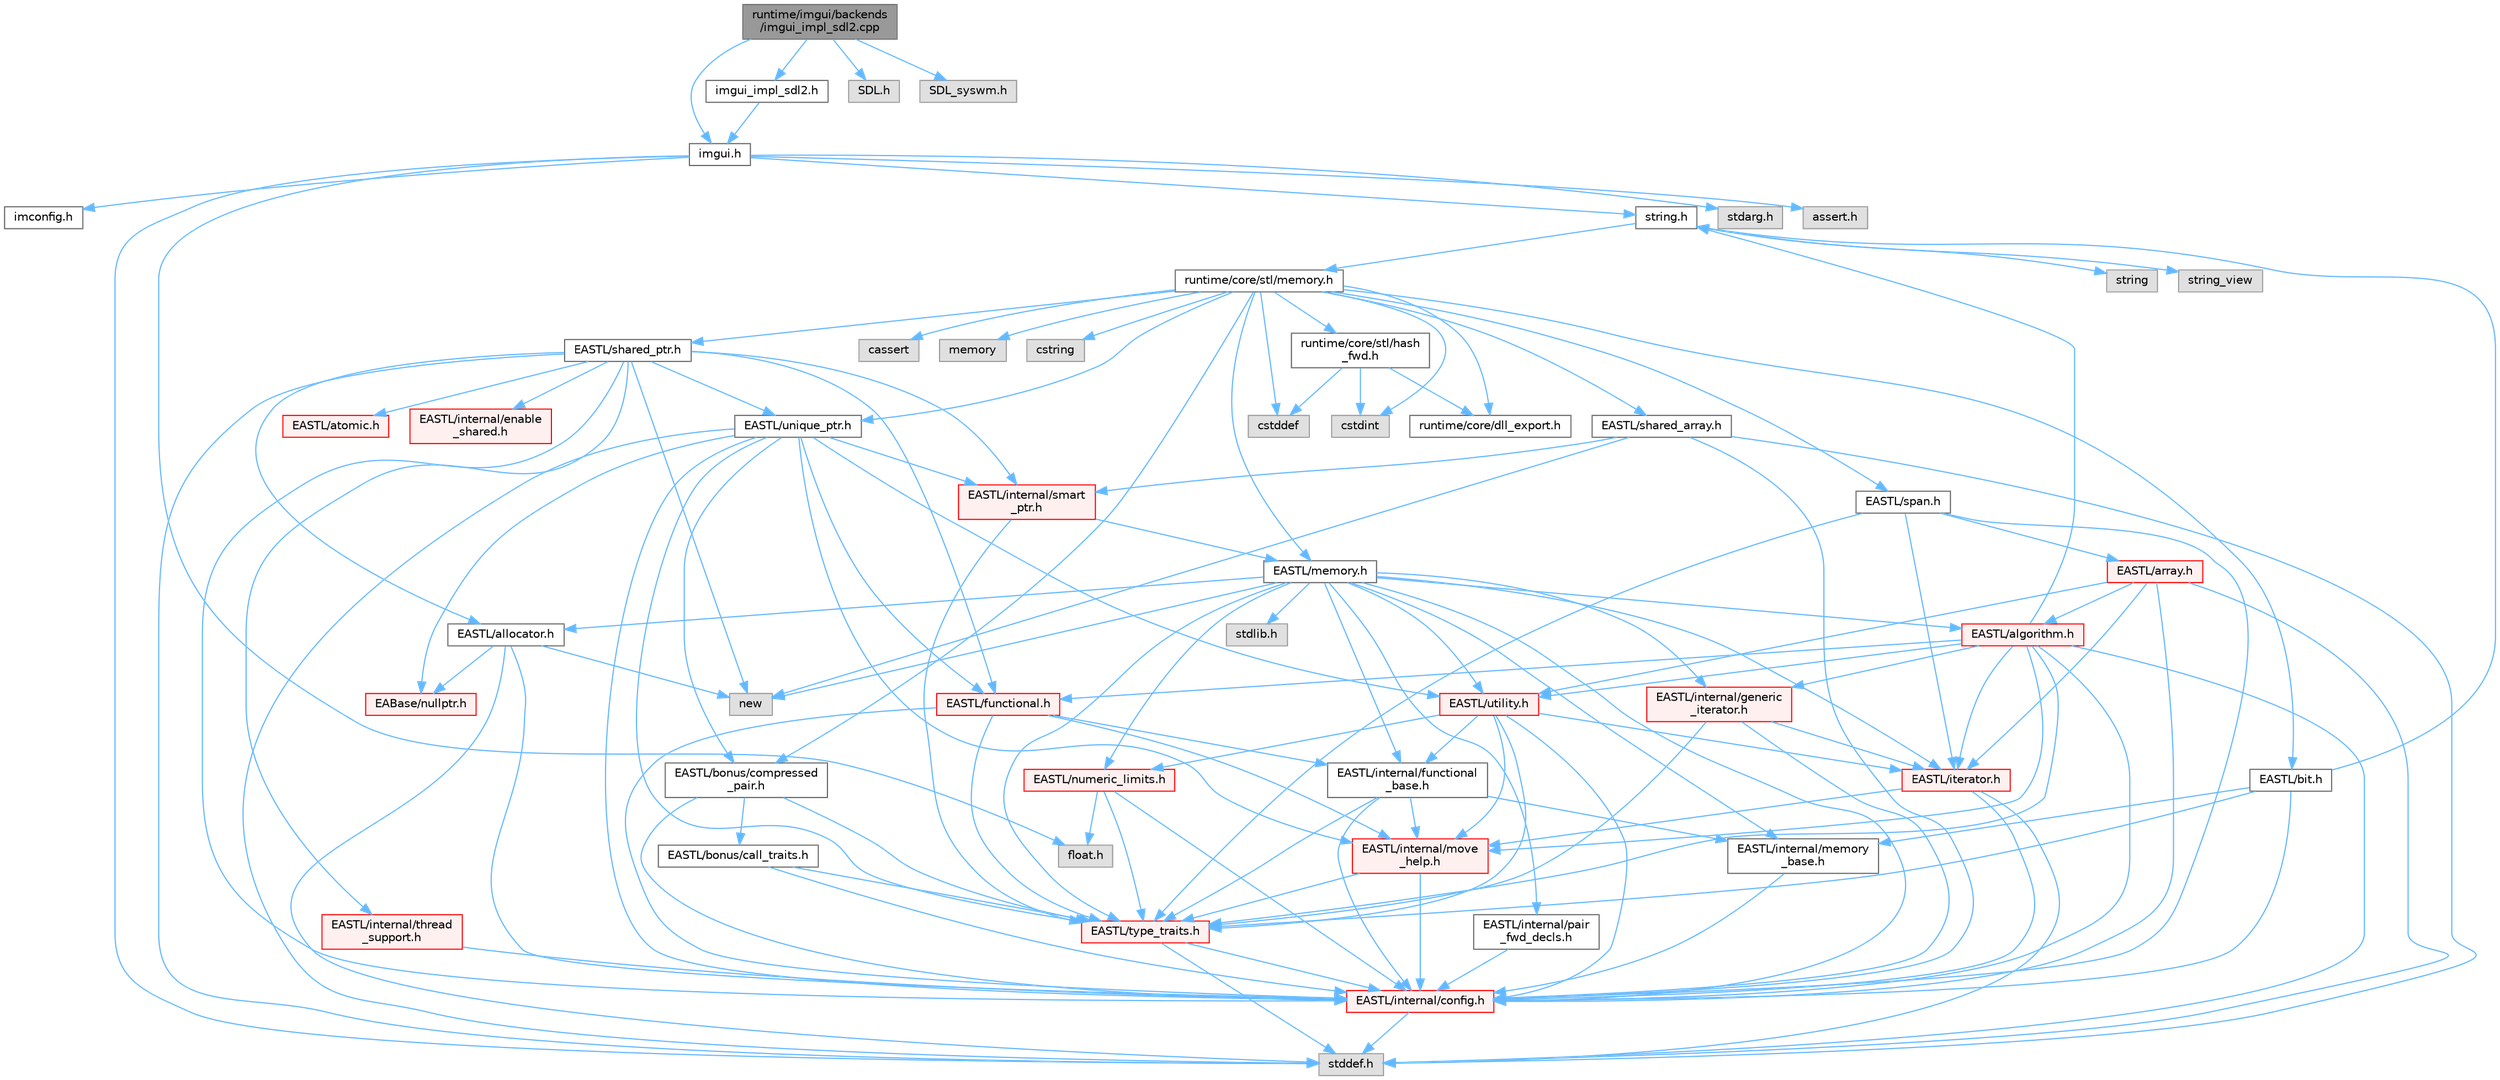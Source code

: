 digraph "runtime/imgui/backends/imgui_impl_sdl2.cpp"
{
 // LATEX_PDF_SIZE
  bgcolor="transparent";
  edge [fontname=Helvetica,fontsize=10,labelfontname=Helvetica,labelfontsize=10];
  node [fontname=Helvetica,fontsize=10,shape=box,height=0.2,width=0.4];
  Node1 [id="Node000001",label="runtime/imgui/backends\l/imgui_impl_sdl2.cpp",height=0.2,width=0.4,color="gray40", fillcolor="grey60", style="filled", fontcolor="black",tooltip=" "];
  Node1 -> Node2 [id="edge132_Node000001_Node000002",color="steelblue1",style="solid",tooltip=" "];
  Node2 [id="Node000002",label="imgui.h",height=0.2,width=0.4,color="grey40", fillcolor="white", style="filled",URL="$imgui_8h.html",tooltip=" "];
  Node2 -> Node3 [id="edge133_Node000002_Node000003",color="steelblue1",style="solid",tooltip=" "];
  Node3 [id="Node000003",label="imconfig.h",height=0.2,width=0.4,color="grey40", fillcolor="white", style="filled",URL="$imconfig_8h.html",tooltip=" "];
  Node2 -> Node4 [id="edge134_Node000002_Node000004",color="steelblue1",style="solid",tooltip=" "];
  Node4 [id="Node000004",label="float.h",height=0.2,width=0.4,color="grey60", fillcolor="#E0E0E0", style="filled",tooltip=" "];
  Node2 -> Node5 [id="edge135_Node000002_Node000005",color="steelblue1",style="solid",tooltip=" "];
  Node5 [id="Node000005",label="stdarg.h",height=0.2,width=0.4,color="grey60", fillcolor="#E0E0E0", style="filled",tooltip=" "];
  Node2 -> Node6 [id="edge136_Node000002_Node000006",color="steelblue1",style="solid",tooltip=" "];
  Node6 [id="Node000006",label="stddef.h",height=0.2,width=0.4,color="grey60", fillcolor="#E0E0E0", style="filled",tooltip=" "];
  Node2 -> Node7 [id="edge137_Node000002_Node000007",color="steelblue1",style="solid",tooltip=" "];
  Node7 [id="Node000007",label="string.h",height=0.2,width=0.4,color="grey40", fillcolor="white", style="filled",URL="$string_8h.html",tooltip=" "];
  Node7 -> Node8 [id="edge138_Node000007_Node000008",color="steelblue1",style="solid",tooltip=" "];
  Node8 [id="Node000008",label="string",height=0.2,width=0.4,color="grey60", fillcolor="#E0E0E0", style="filled",tooltip=" "];
  Node7 -> Node9 [id="edge139_Node000007_Node000009",color="steelblue1",style="solid",tooltip=" "];
  Node9 [id="Node000009",label="string_view",height=0.2,width=0.4,color="grey60", fillcolor="#E0E0E0", style="filled",tooltip=" "];
  Node7 -> Node10 [id="edge140_Node000007_Node000010",color="steelblue1",style="solid",tooltip=" "];
  Node10 [id="Node000010",label="runtime/core/stl/memory.h",height=0.2,width=0.4,color="grey40", fillcolor="white", style="filled",URL="$core_2stl_2memory_8h.html",tooltip=" "];
  Node10 -> Node11 [id="edge141_Node000010_Node000011",color="steelblue1",style="solid",tooltip=" "];
  Node11 [id="Node000011",label="cstddef",height=0.2,width=0.4,color="grey60", fillcolor="#E0E0E0", style="filled",tooltip=" "];
  Node10 -> Node12 [id="edge142_Node000010_Node000012",color="steelblue1",style="solid",tooltip=" "];
  Node12 [id="Node000012",label="cstdint",height=0.2,width=0.4,color="grey60", fillcolor="#E0E0E0", style="filled",tooltip=" "];
  Node10 -> Node13 [id="edge143_Node000010_Node000013",color="steelblue1",style="solid",tooltip=" "];
  Node13 [id="Node000013",label="cassert",height=0.2,width=0.4,color="grey60", fillcolor="#E0E0E0", style="filled",tooltip=" "];
  Node10 -> Node14 [id="edge144_Node000010_Node000014",color="steelblue1",style="solid",tooltip=" "];
  Node14 [id="Node000014",label="memory",height=0.2,width=0.4,color="grey60", fillcolor="#E0E0E0", style="filled",tooltip=" "];
  Node10 -> Node15 [id="edge145_Node000010_Node000015",color="steelblue1",style="solid",tooltip=" "];
  Node15 [id="Node000015",label="cstring",height=0.2,width=0.4,color="grey60", fillcolor="#E0E0E0", style="filled",tooltip=" "];
  Node10 -> Node16 [id="edge146_Node000010_Node000016",color="steelblue1",style="solid",tooltip=" "];
  Node16 [id="Node000016",label="EASTL/bit.h",height=0.2,width=0.4,color="grey40", fillcolor="white", style="filled",URL="$bit_8h.html",tooltip=" "];
  Node16 -> Node17 [id="edge147_Node000016_Node000017",color="steelblue1",style="solid",tooltip=" "];
  Node17 [id="Node000017",label="EASTL/internal/config.h",height=0.2,width=0.4,color="red", fillcolor="#FFF0F0", style="filled",URL="$config_8h.html",tooltip=" "];
  Node17 -> Node6 [id="edge148_Node000017_Node000006",color="steelblue1",style="solid",tooltip=" "];
  Node16 -> Node25 [id="edge149_Node000016_Node000025",color="steelblue1",style="solid",tooltip=" "];
  Node25 [id="Node000025",label="EASTL/internal/memory\l_base.h",height=0.2,width=0.4,color="grey40", fillcolor="white", style="filled",URL="$memory__base_8h.html",tooltip=" "];
  Node25 -> Node17 [id="edge150_Node000025_Node000017",color="steelblue1",style="solid",tooltip=" "];
  Node16 -> Node26 [id="edge151_Node000016_Node000026",color="steelblue1",style="solid",tooltip=" "];
  Node26 [id="Node000026",label="EASTL/type_traits.h",height=0.2,width=0.4,color="red", fillcolor="#FFF0F0", style="filled",URL="$_e_a_s_t_l_2include_2_e_a_s_t_l_2type__traits_8h.html",tooltip=" "];
  Node26 -> Node17 [id="edge152_Node000026_Node000017",color="steelblue1",style="solid",tooltip=" "];
  Node26 -> Node6 [id="edge153_Node000026_Node000006",color="steelblue1",style="solid",tooltip=" "];
  Node16 -> Node7 [id="edge154_Node000016_Node000007",color="steelblue1",style="solid",tooltip=" "];
  Node10 -> Node36 [id="edge155_Node000010_Node000036",color="steelblue1",style="solid",tooltip=" "];
  Node36 [id="Node000036",label="EASTL/memory.h",height=0.2,width=0.4,color="grey40", fillcolor="white", style="filled",URL="$_e_a_s_t_l_2include_2_e_a_s_t_l_2memory_8h.html",tooltip=" "];
  Node36 -> Node17 [id="edge156_Node000036_Node000017",color="steelblue1",style="solid",tooltip=" "];
  Node36 -> Node25 [id="edge157_Node000036_Node000025",color="steelblue1",style="solid",tooltip=" "];
  Node36 -> Node37 [id="edge158_Node000036_Node000037",color="steelblue1",style="solid",tooltip=" "];
  Node37 [id="Node000037",label="EASTL/internal/generic\l_iterator.h",height=0.2,width=0.4,color="red", fillcolor="#FFF0F0", style="filled",URL="$generic__iterator_8h.html",tooltip=" "];
  Node37 -> Node17 [id="edge159_Node000037_Node000017",color="steelblue1",style="solid",tooltip=" "];
  Node37 -> Node38 [id="edge160_Node000037_Node000038",color="steelblue1",style="solid",tooltip=" "];
  Node38 [id="Node000038",label="EASTL/iterator.h",height=0.2,width=0.4,color="red", fillcolor="#FFF0F0", style="filled",URL="$_e_a_s_t_l_2include_2_e_a_s_t_l_2iterator_8h.html",tooltip=" "];
  Node38 -> Node17 [id="edge161_Node000038_Node000017",color="steelblue1",style="solid",tooltip=" "];
  Node38 -> Node39 [id="edge162_Node000038_Node000039",color="steelblue1",style="solid",tooltip=" "];
  Node39 [id="Node000039",label="EASTL/internal/move\l_help.h",height=0.2,width=0.4,color="red", fillcolor="#FFF0F0", style="filled",URL="$move__help_8h.html",tooltip=" "];
  Node39 -> Node17 [id="edge163_Node000039_Node000017",color="steelblue1",style="solid",tooltip=" "];
  Node39 -> Node26 [id="edge164_Node000039_Node000026",color="steelblue1",style="solid",tooltip=" "];
  Node38 -> Node6 [id="edge165_Node000038_Node000006",color="steelblue1",style="solid",tooltip=" "];
  Node37 -> Node26 [id="edge166_Node000037_Node000026",color="steelblue1",style="solid",tooltip=" "];
  Node36 -> Node41 [id="edge167_Node000036_Node000041",color="steelblue1",style="solid",tooltip=" "];
  Node41 [id="Node000041",label="EASTL/internal/pair\l_fwd_decls.h",height=0.2,width=0.4,color="grey40", fillcolor="white", style="filled",URL="$pair__fwd__decls_8h.html",tooltip=" "];
  Node41 -> Node17 [id="edge168_Node000041_Node000017",color="steelblue1",style="solid",tooltip=" "];
  Node36 -> Node42 [id="edge169_Node000036_Node000042",color="steelblue1",style="solid",tooltip=" "];
  Node42 [id="Node000042",label="EASTL/internal/functional\l_base.h",height=0.2,width=0.4,color="grey40", fillcolor="white", style="filled",URL="$functional__base_8h.html",tooltip=" "];
  Node42 -> Node17 [id="edge170_Node000042_Node000017",color="steelblue1",style="solid",tooltip=" "];
  Node42 -> Node25 [id="edge171_Node000042_Node000025",color="steelblue1",style="solid",tooltip=" "];
  Node42 -> Node39 [id="edge172_Node000042_Node000039",color="steelblue1",style="solid",tooltip=" "];
  Node42 -> Node26 [id="edge173_Node000042_Node000026",color="steelblue1",style="solid",tooltip=" "];
  Node36 -> Node43 [id="edge174_Node000036_Node000043",color="steelblue1",style="solid",tooltip=" "];
  Node43 [id="Node000043",label="EASTL/algorithm.h",height=0.2,width=0.4,color="red", fillcolor="#FFF0F0", style="filled",URL="$_e_a_s_t_l_2include_2_e_a_s_t_l_2algorithm_8h.html",tooltip=" "];
  Node43 -> Node17 [id="edge175_Node000043_Node000017",color="steelblue1",style="solid",tooltip=" "];
  Node43 -> Node26 [id="edge176_Node000043_Node000026",color="steelblue1",style="solid",tooltip=" "];
  Node43 -> Node39 [id="edge177_Node000043_Node000039",color="steelblue1",style="solid",tooltip=" "];
  Node43 -> Node38 [id="edge178_Node000043_Node000038",color="steelblue1",style="solid",tooltip=" "];
  Node43 -> Node46 [id="edge179_Node000043_Node000046",color="steelblue1",style="solid",tooltip=" "];
  Node46 [id="Node000046",label="EASTL/functional.h",height=0.2,width=0.4,color="red", fillcolor="#FFF0F0", style="filled",URL="$_e_a_s_t_l_2include_2_e_a_s_t_l_2functional_8h.html",tooltip=" "];
  Node46 -> Node17 [id="edge180_Node000046_Node000017",color="steelblue1",style="solid",tooltip=" "];
  Node46 -> Node39 [id="edge181_Node000046_Node000039",color="steelblue1",style="solid",tooltip=" "];
  Node46 -> Node26 [id="edge182_Node000046_Node000026",color="steelblue1",style="solid",tooltip=" "];
  Node46 -> Node42 [id="edge183_Node000046_Node000042",color="steelblue1",style="solid",tooltip=" "];
  Node43 -> Node53 [id="edge184_Node000043_Node000053",color="steelblue1",style="solid",tooltip=" "];
  Node53 [id="Node000053",label="EASTL/utility.h",height=0.2,width=0.4,color="red", fillcolor="#FFF0F0", style="filled",URL="$_e_a_s_t_l_2include_2_e_a_s_t_l_2utility_8h.html",tooltip=" "];
  Node53 -> Node17 [id="edge185_Node000053_Node000017",color="steelblue1",style="solid",tooltip=" "];
  Node53 -> Node26 [id="edge186_Node000053_Node000026",color="steelblue1",style="solid",tooltip=" "];
  Node53 -> Node38 [id="edge187_Node000053_Node000038",color="steelblue1",style="solid",tooltip=" "];
  Node53 -> Node54 [id="edge188_Node000053_Node000054",color="steelblue1",style="solid",tooltip=" "];
  Node54 [id="Node000054",label="EASTL/numeric_limits.h",height=0.2,width=0.4,color="red", fillcolor="#FFF0F0", style="filled",URL="$numeric__limits_8h.html",tooltip=" "];
  Node54 -> Node17 [id="edge189_Node000054_Node000017",color="steelblue1",style="solid",tooltip=" "];
  Node54 -> Node26 [id="edge190_Node000054_Node000026",color="steelblue1",style="solid",tooltip=" "];
  Node54 -> Node4 [id="edge191_Node000054_Node000004",color="steelblue1",style="solid",tooltip=" "];
  Node53 -> Node42 [id="edge192_Node000053_Node000042",color="steelblue1",style="solid",tooltip=" "];
  Node53 -> Node39 [id="edge193_Node000053_Node000039",color="steelblue1",style="solid",tooltip=" "];
  Node43 -> Node37 [id="edge194_Node000043_Node000037",color="steelblue1",style="solid",tooltip=" "];
  Node43 -> Node6 [id="edge195_Node000043_Node000006",color="steelblue1",style="solid",tooltip=" "];
  Node43 -> Node7 [id="edge196_Node000043_Node000007",color="steelblue1",style="solid",tooltip=" "];
  Node36 -> Node26 [id="edge197_Node000036_Node000026",color="steelblue1",style="solid",tooltip=" "];
  Node36 -> Node50 [id="edge198_Node000036_Node000050",color="steelblue1",style="solid",tooltip=" "];
  Node50 [id="Node000050",label="EASTL/allocator.h",height=0.2,width=0.4,color="grey40", fillcolor="white", style="filled",URL="$allocator_8h.html",tooltip=" "];
  Node50 -> Node17 [id="edge199_Node000050_Node000017",color="steelblue1",style="solid",tooltip=" "];
  Node50 -> Node28 [id="edge200_Node000050_Node000028",color="steelblue1",style="solid",tooltip=" "];
  Node28 [id="Node000028",label="EABase/nullptr.h",height=0.2,width=0.4,color="red", fillcolor="#FFF0F0", style="filled",URL="$nullptr_8h.html",tooltip=" "];
  Node50 -> Node6 [id="edge201_Node000050_Node000006",color="steelblue1",style="solid",tooltip=" "];
  Node50 -> Node51 [id="edge202_Node000050_Node000051",color="steelblue1",style="solid",tooltip=" "];
  Node51 [id="Node000051",label="new",height=0.2,width=0.4,color="grey60", fillcolor="#E0E0E0", style="filled",tooltip=" "];
  Node36 -> Node38 [id="edge203_Node000036_Node000038",color="steelblue1",style="solid",tooltip=" "];
  Node36 -> Node53 [id="edge204_Node000036_Node000053",color="steelblue1",style="solid",tooltip=" "];
  Node36 -> Node54 [id="edge205_Node000036_Node000054",color="steelblue1",style="solid",tooltip=" "];
  Node36 -> Node62 [id="edge206_Node000036_Node000062",color="steelblue1",style="solid",tooltip=" "];
  Node62 [id="Node000062",label="stdlib.h",height=0.2,width=0.4,color="grey60", fillcolor="#E0E0E0", style="filled",tooltip=" "];
  Node36 -> Node51 [id="edge207_Node000036_Node000051",color="steelblue1",style="solid",tooltip=" "];
  Node10 -> Node63 [id="edge208_Node000010_Node000063",color="steelblue1",style="solid",tooltip=" "];
  Node63 [id="Node000063",label="EASTL/shared_array.h",height=0.2,width=0.4,color="grey40", fillcolor="white", style="filled",URL="$shared__array_8h.html",tooltip=" "];
  Node63 -> Node17 [id="edge209_Node000063_Node000017",color="steelblue1",style="solid",tooltip=" "];
  Node63 -> Node64 [id="edge210_Node000063_Node000064",color="steelblue1",style="solid",tooltip=" "];
  Node64 [id="Node000064",label="EASTL/internal/smart\l_ptr.h",height=0.2,width=0.4,color="red", fillcolor="#FFF0F0", style="filled",URL="$smart__ptr_8h.html",tooltip=" "];
  Node64 -> Node36 [id="edge211_Node000064_Node000036",color="steelblue1",style="solid",tooltip=" "];
  Node64 -> Node26 [id="edge212_Node000064_Node000026",color="steelblue1",style="solid",tooltip=" "];
  Node63 -> Node51 [id="edge213_Node000063_Node000051",color="steelblue1",style="solid",tooltip=" "];
  Node63 -> Node6 [id="edge214_Node000063_Node000006",color="steelblue1",style="solid",tooltip=" "];
  Node10 -> Node66 [id="edge215_Node000010_Node000066",color="steelblue1",style="solid",tooltip=" "];
  Node66 [id="Node000066",label="EASTL/unique_ptr.h",height=0.2,width=0.4,color="grey40", fillcolor="white", style="filled",URL="$unique__ptr_8h.html",tooltip=" "];
  Node66 -> Node28 [id="edge216_Node000066_Node000028",color="steelblue1",style="solid",tooltip=" "];
  Node66 -> Node67 [id="edge217_Node000066_Node000067",color="steelblue1",style="solid",tooltip=" "];
  Node67 [id="Node000067",label="EASTL/bonus/compressed\l_pair.h",height=0.2,width=0.4,color="grey40", fillcolor="white", style="filled",URL="$compressed__pair_8h.html",tooltip=" "];
  Node67 -> Node17 [id="edge218_Node000067_Node000017",color="steelblue1",style="solid",tooltip=" "];
  Node67 -> Node26 [id="edge219_Node000067_Node000026",color="steelblue1",style="solid",tooltip=" "];
  Node67 -> Node68 [id="edge220_Node000067_Node000068",color="steelblue1",style="solid",tooltip=" "];
  Node68 [id="Node000068",label="EASTL/bonus/call_traits.h",height=0.2,width=0.4,color="grey40", fillcolor="white", style="filled",URL="$call__traits_8h.html",tooltip=" "];
  Node68 -> Node17 [id="edge221_Node000068_Node000017",color="steelblue1",style="solid",tooltip=" "];
  Node68 -> Node26 [id="edge222_Node000068_Node000026",color="steelblue1",style="solid",tooltip=" "];
  Node66 -> Node46 [id="edge223_Node000066_Node000046",color="steelblue1",style="solid",tooltip=" "];
  Node66 -> Node17 [id="edge224_Node000066_Node000017",color="steelblue1",style="solid",tooltip=" "];
  Node66 -> Node39 [id="edge225_Node000066_Node000039",color="steelblue1",style="solid",tooltip=" "];
  Node66 -> Node64 [id="edge226_Node000066_Node000064",color="steelblue1",style="solid",tooltip=" "];
  Node66 -> Node26 [id="edge227_Node000066_Node000026",color="steelblue1",style="solid",tooltip=" "];
  Node66 -> Node53 [id="edge228_Node000066_Node000053",color="steelblue1",style="solid",tooltip=" "];
  Node66 -> Node6 [id="edge229_Node000066_Node000006",color="steelblue1",style="solid",tooltip=" "];
  Node10 -> Node69 [id="edge230_Node000010_Node000069",color="steelblue1",style="solid",tooltip=" "];
  Node69 [id="Node000069",label="EASTL/shared_ptr.h",height=0.2,width=0.4,color="grey40", fillcolor="white", style="filled",URL="$shared__ptr_8h.html",tooltip=" "];
  Node69 -> Node17 [id="edge231_Node000069_Node000017",color="steelblue1",style="solid",tooltip=" "];
  Node69 -> Node64 [id="edge232_Node000069_Node000064",color="steelblue1",style="solid",tooltip=" "];
  Node69 -> Node70 [id="edge233_Node000069_Node000070",color="steelblue1",style="solid",tooltip=" "];
  Node70 [id="Node000070",label="EASTL/internal/thread\l_support.h",height=0.2,width=0.4,color="red", fillcolor="#FFF0F0", style="filled",URL="$thread__support_8h.html",tooltip=" "];
  Node70 -> Node17 [id="edge234_Node000070_Node000017",color="steelblue1",style="solid",tooltip=" "];
  Node69 -> Node66 [id="edge235_Node000069_Node000066",color="steelblue1",style="solid",tooltip=" "];
  Node69 -> Node46 [id="edge236_Node000069_Node000046",color="steelblue1",style="solid",tooltip=" "];
  Node69 -> Node50 [id="edge237_Node000069_Node000050",color="steelblue1",style="solid",tooltip=" "];
  Node69 -> Node71 [id="edge238_Node000069_Node000071",color="steelblue1",style="solid",tooltip=" "];
  Node71 [id="Node000071",label="EASTL/atomic.h",height=0.2,width=0.4,color="red", fillcolor="#FFF0F0", style="filled",URL="$_e_a_s_t_l_2include_2_e_a_s_t_l_2atomic_8h.html",tooltip=" "];
  Node69 -> Node51 [id="edge239_Node000069_Node000051",color="steelblue1",style="solid",tooltip=" "];
  Node69 -> Node6 [id="edge240_Node000069_Node000006",color="steelblue1",style="solid",tooltip=" "];
  Node69 -> Node148 [id="edge241_Node000069_Node000148",color="steelblue1",style="solid",tooltip=" "];
  Node148 [id="Node000148",label="EASTL/internal/enable\l_shared.h",height=0.2,width=0.4,color="red", fillcolor="#FFF0F0", style="filled",URL="$enable__shared_8h.html",tooltip=" "];
  Node10 -> Node149 [id="edge242_Node000010_Node000149",color="steelblue1",style="solid",tooltip=" "];
  Node149 [id="Node000149",label="EASTL/span.h",height=0.2,width=0.4,color="grey40", fillcolor="white", style="filled",URL="$span_8h.html",tooltip=" "];
  Node149 -> Node17 [id="edge243_Node000149_Node000017",color="steelblue1",style="solid",tooltip=" "];
  Node149 -> Node26 [id="edge244_Node000149_Node000026",color="steelblue1",style="solid",tooltip=" "];
  Node149 -> Node38 [id="edge245_Node000149_Node000038",color="steelblue1",style="solid",tooltip=" "];
  Node149 -> Node150 [id="edge246_Node000149_Node000150",color="steelblue1",style="solid",tooltip=" "];
  Node150 [id="Node000150",label="EASTL/array.h",height=0.2,width=0.4,color="red", fillcolor="#FFF0F0", style="filled",URL="$array_8h.html",tooltip=" "];
  Node150 -> Node17 [id="edge247_Node000150_Node000017",color="steelblue1",style="solid",tooltip=" "];
  Node150 -> Node38 [id="edge248_Node000150_Node000038",color="steelblue1",style="solid",tooltip=" "];
  Node150 -> Node43 [id="edge249_Node000150_Node000043",color="steelblue1",style="solid",tooltip=" "];
  Node150 -> Node53 [id="edge250_Node000150_Node000053",color="steelblue1",style="solid",tooltip=" "];
  Node150 -> Node6 [id="edge251_Node000150_Node000006",color="steelblue1",style="solid",tooltip=" "];
  Node10 -> Node67 [id="edge252_Node000010_Node000067",color="steelblue1",style="solid",tooltip=" "];
  Node10 -> Node152 [id="edge253_Node000010_Node000152",color="steelblue1",style="solid",tooltip=" "];
  Node152 [id="Node000152",label="runtime/core/dll_export.h",height=0.2,width=0.4,color="grey40", fillcolor="white", style="filled",URL="$dll__export_8h.html",tooltip=" "];
  Node10 -> Node153 [id="edge254_Node000010_Node000153",color="steelblue1",style="solid",tooltip=" "];
  Node153 [id="Node000153",label="runtime/core/stl/hash\l_fwd.h",height=0.2,width=0.4,color="grey40", fillcolor="white", style="filled",URL="$hash__fwd_8h.html",tooltip=" "];
  Node153 -> Node11 [id="edge255_Node000153_Node000011",color="steelblue1",style="solid",tooltip=" "];
  Node153 -> Node12 [id="edge256_Node000153_Node000012",color="steelblue1",style="solid",tooltip=" "];
  Node153 -> Node152 [id="edge257_Node000153_Node000152",color="steelblue1",style="solid",tooltip=" "];
  Node2 -> Node154 [id="edge258_Node000002_Node000154",color="steelblue1",style="solid",tooltip=" "];
  Node154 [id="Node000154",label="assert.h",height=0.2,width=0.4,color="grey60", fillcolor="#E0E0E0", style="filled",tooltip=" "];
  Node1 -> Node155 [id="edge259_Node000001_Node000155",color="steelblue1",style="solid",tooltip=" "];
  Node155 [id="Node000155",label="imgui_impl_sdl2.h",height=0.2,width=0.4,color="grey40", fillcolor="white", style="filled",URL="$imgui__impl__sdl2_8h.html",tooltip=" "];
  Node155 -> Node2 [id="edge260_Node000155_Node000002",color="steelblue1",style="solid",tooltip=" "];
  Node1 -> Node156 [id="edge261_Node000001_Node000156",color="steelblue1",style="solid",tooltip=" "];
  Node156 [id="Node000156",label="SDL.h",height=0.2,width=0.4,color="grey60", fillcolor="#E0E0E0", style="filled",tooltip=" "];
  Node1 -> Node157 [id="edge262_Node000001_Node000157",color="steelblue1",style="solid",tooltip=" "];
  Node157 [id="Node000157",label="SDL_syswm.h",height=0.2,width=0.4,color="grey60", fillcolor="#E0E0E0", style="filled",tooltip=" "];
}
